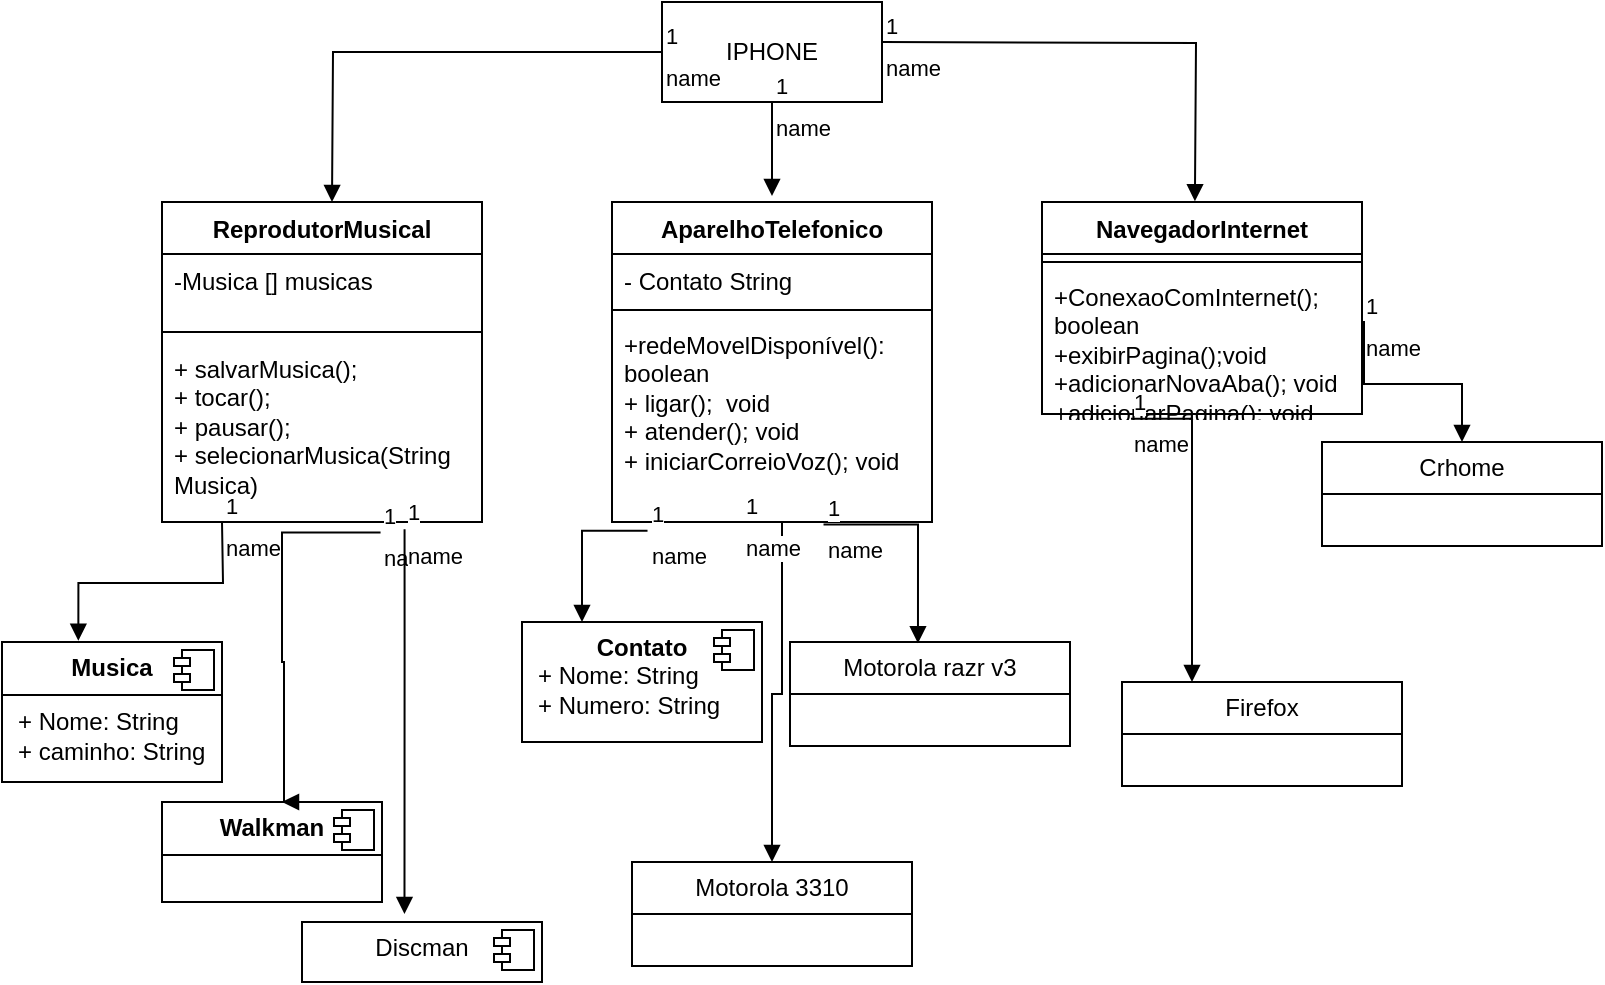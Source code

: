 <mxfile version="24.5.5" type="github">
  <diagram name="Página-1" id="2qu_tDNPcgCI74FSG08r">
    <mxGraphModel dx="1050" dy="625" grid="1" gridSize="10" guides="1" tooltips="1" connect="1" arrows="1" fold="1" page="1" pageScale="1" pageWidth="827" pageHeight="1169" math="0" shadow="0">
      <root>
        <mxCell id="0" />
        <mxCell id="1" parent="0" />
        <mxCell id="PvKAuGmHZ8P36Zsu5YNj-2" value="IPHONE" style="html=1;whiteSpace=wrap;" vertex="1" parent="1">
          <mxGeometry x="350" y="100" width="110" height="50" as="geometry" />
        </mxCell>
        <mxCell id="PvKAuGmHZ8P36Zsu5YNj-18" value="name" style="endArrow=block;endFill=1;html=1;edgeStyle=orthogonalEdgeStyle;align=left;verticalAlign=top;rounded=0;exitX=0;exitY=0.5;exitDx=0;exitDy=0;entryX=0.75;entryY=0;entryDx=0;entryDy=0;" edge="1" parent="1" source="PvKAuGmHZ8P36Zsu5YNj-2">
          <mxGeometry x="-1" relative="1" as="geometry">
            <mxPoint x="140" y="150" as="sourcePoint" />
            <mxPoint x="185" y="200" as="targetPoint" />
          </mxGeometry>
        </mxCell>
        <mxCell id="PvKAuGmHZ8P36Zsu5YNj-19" value="1" style="edgeLabel;resizable=0;html=1;align=left;verticalAlign=bottom;" connectable="0" vertex="1" parent="PvKAuGmHZ8P36Zsu5YNj-18">
          <mxGeometry x="-1" relative="1" as="geometry" />
        </mxCell>
        <mxCell id="PvKAuGmHZ8P36Zsu5YNj-27" value="name" style="endArrow=block;endFill=1;html=1;edgeStyle=orthogonalEdgeStyle;align=left;verticalAlign=top;rounded=0;exitX=0.5;exitY=1;exitDx=0;exitDy=0;entryX=0.5;entryY=0;entryDx=0;entryDy=0;" edge="1" parent="1" source="PvKAuGmHZ8P36Zsu5YNj-2">
          <mxGeometry x="-1" relative="1" as="geometry">
            <mxPoint x="330" y="180" as="sourcePoint" />
            <mxPoint x="405" y="197" as="targetPoint" />
          </mxGeometry>
        </mxCell>
        <mxCell id="PvKAuGmHZ8P36Zsu5YNj-28" value="1" style="edgeLabel;resizable=0;html=1;align=left;verticalAlign=bottom;" connectable="0" vertex="1" parent="PvKAuGmHZ8P36Zsu5YNj-27">
          <mxGeometry x="-1" relative="1" as="geometry" />
        </mxCell>
        <mxCell id="PvKAuGmHZ8P36Zsu5YNj-29" value="name" style="endArrow=block;endFill=1;html=1;edgeStyle=orthogonalEdgeStyle;align=left;verticalAlign=top;rounded=0;entryX=0.189;entryY=0.025;entryDx=0;entryDy=0;entryPerimeter=0;" edge="1" parent="1">
          <mxGeometry x="-1" relative="1" as="geometry">
            <mxPoint x="460" y="120" as="sourcePoint" />
            <mxPoint x="616.46" y="199.6" as="targetPoint" />
          </mxGeometry>
        </mxCell>
        <mxCell id="PvKAuGmHZ8P36Zsu5YNj-30" value="1" style="edgeLabel;resizable=0;html=1;align=left;verticalAlign=bottom;" connectable="0" vertex="1" parent="PvKAuGmHZ8P36Zsu5YNj-29">
          <mxGeometry x="-1" relative="1" as="geometry" />
        </mxCell>
        <mxCell id="PvKAuGmHZ8P36Zsu5YNj-31" value="ReprodutorMusical" style="swimlane;fontStyle=1;align=center;verticalAlign=top;childLayout=stackLayout;horizontal=1;startSize=26;horizontalStack=0;resizeParent=1;resizeParentMax=0;resizeLast=0;collapsible=1;marginBottom=0;whiteSpace=wrap;html=1;" vertex="1" parent="1">
          <mxGeometry x="100" y="200" width="160" height="160" as="geometry" />
        </mxCell>
        <mxCell id="PvKAuGmHZ8P36Zsu5YNj-32" value="-Musica [] musicas" style="text;strokeColor=none;fillColor=none;align=left;verticalAlign=top;spacingLeft=4;spacingRight=4;overflow=hidden;rotatable=0;points=[[0,0.5],[1,0.5]];portConstraint=eastwest;whiteSpace=wrap;html=1;" vertex="1" parent="PvKAuGmHZ8P36Zsu5YNj-31">
          <mxGeometry y="26" width="160" height="34" as="geometry" />
        </mxCell>
        <mxCell id="PvKAuGmHZ8P36Zsu5YNj-33" value="" style="line;strokeWidth=1;fillColor=none;align=left;verticalAlign=middle;spacingTop=-1;spacingLeft=3;spacingRight=3;rotatable=0;labelPosition=right;points=[];portConstraint=eastwest;strokeColor=inherit;" vertex="1" parent="PvKAuGmHZ8P36Zsu5YNj-31">
          <mxGeometry y="60" width="160" height="10" as="geometry" />
        </mxCell>
        <mxCell id="PvKAuGmHZ8P36Zsu5YNj-34" value="&lt;div&gt;+ salvarMusica();&lt;/div&gt;+ tocar();&lt;div&gt;+ pausar();&lt;/div&gt;&lt;div&gt;+ selecionarMusica(String Musica)&lt;/div&gt;" style="text;strokeColor=none;fillColor=none;align=left;verticalAlign=top;spacingLeft=4;spacingRight=4;overflow=hidden;rotatable=0;points=[[0,0.5],[1,0.5]];portConstraint=eastwest;whiteSpace=wrap;html=1;" vertex="1" parent="PvKAuGmHZ8P36Zsu5YNj-31">
          <mxGeometry y="70" width="160" height="90" as="geometry" />
        </mxCell>
        <mxCell id="PvKAuGmHZ8P36Zsu5YNj-35" value="AparelhoTelefonico" style="swimlane;fontStyle=1;align=center;verticalAlign=top;childLayout=stackLayout;horizontal=1;startSize=26;horizontalStack=0;resizeParent=1;resizeParentMax=0;resizeLast=0;collapsible=1;marginBottom=0;whiteSpace=wrap;html=1;" vertex="1" parent="1">
          <mxGeometry x="325" y="200" width="160" height="160" as="geometry" />
        </mxCell>
        <mxCell id="PvKAuGmHZ8P36Zsu5YNj-36" value="- Contato String" style="text;strokeColor=none;fillColor=none;align=left;verticalAlign=top;spacingLeft=4;spacingRight=4;overflow=hidden;rotatable=0;points=[[0,0.5],[1,0.5]];portConstraint=eastwest;whiteSpace=wrap;html=1;" vertex="1" parent="PvKAuGmHZ8P36Zsu5YNj-35">
          <mxGeometry y="26" width="160" height="24" as="geometry" />
        </mxCell>
        <mxCell id="PvKAuGmHZ8P36Zsu5YNj-37" value="" style="line;strokeWidth=1;fillColor=none;align=left;verticalAlign=middle;spacingTop=-1;spacingLeft=3;spacingRight=3;rotatable=0;labelPosition=right;points=[];portConstraint=eastwest;strokeColor=inherit;" vertex="1" parent="PvKAuGmHZ8P36Zsu5YNj-35">
          <mxGeometry y="50" width="160" height="8" as="geometry" />
        </mxCell>
        <mxCell id="PvKAuGmHZ8P36Zsu5YNj-38" value="+redeMovelDisponível(): boolean&lt;div&gt;+ ligar();&amp;nbsp; void&lt;/div&gt;&lt;div&gt;+ atender(); void&lt;/div&gt;&lt;div&gt;+ iniciarCorreioVoz(); void&lt;/div&gt;" style="text;strokeColor=none;fillColor=none;align=left;verticalAlign=top;spacingLeft=4;spacingRight=4;overflow=hidden;rotatable=0;points=[[0,0.5],[1,0.5]];portConstraint=eastwest;whiteSpace=wrap;html=1;" vertex="1" parent="PvKAuGmHZ8P36Zsu5YNj-35">
          <mxGeometry y="58" width="160" height="102" as="geometry" />
        </mxCell>
        <mxCell id="PvKAuGmHZ8P36Zsu5YNj-39" value="NavegadorInternet" style="swimlane;fontStyle=1;align=center;verticalAlign=top;childLayout=stackLayout;horizontal=1;startSize=26;horizontalStack=0;resizeParent=1;resizeParentMax=0;resizeLast=0;collapsible=1;marginBottom=0;whiteSpace=wrap;html=1;" vertex="1" parent="1">
          <mxGeometry x="540" y="200" width="160" height="106" as="geometry" />
        </mxCell>
        <mxCell id="PvKAuGmHZ8P36Zsu5YNj-41" value="" style="line;strokeWidth=1;fillColor=none;align=left;verticalAlign=middle;spacingTop=-1;spacingLeft=3;spacingRight=3;rotatable=0;labelPosition=right;points=[];portConstraint=eastwest;strokeColor=inherit;" vertex="1" parent="PvKAuGmHZ8P36Zsu5YNj-39">
          <mxGeometry y="26" width="160" height="8" as="geometry" />
        </mxCell>
        <mxCell id="PvKAuGmHZ8P36Zsu5YNj-42" value="+ConexaoComInternet(); boolean&lt;div&gt;+exibirPagina();void&lt;/div&gt;&lt;div&gt;+adicionarNovaAba(); void&lt;/div&gt;&lt;div&gt;+adicionarPagina(); void&lt;/div&gt;" style="text;strokeColor=none;fillColor=none;align=left;verticalAlign=top;spacingLeft=4;spacingRight=4;overflow=hidden;rotatable=0;points=[[0,0.5],[1,0.5]];portConstraint=eastwest;whiteSpace=wrap;html=1;" vertex="1" parent="PvKAuGmHZ8P36Zsu5YNj-39">
          <mxGeometry y="34" width="160" height="72" as="geometry" />
        </mxCell>
        <mxCell id="PvKAuGmHZ8P36Zsu5YNj-43" value="&lt;p style=&quot;margin:0px;margin-top:6px;text-align:center;&quot;&gt;&lt;b&gt;Musica&lt;/b&gt;&lt;/p&gt;&lt;hr size=&quot;1&quot; style=&quot;border-style:solid;&quot;&gt;&lt;p style=&quot;margin:0px;margin-left:8px;&quot;&gt;+ Nome: String&lt;br&gt;+ caminho: String&lt;/p&gt;" style="align=left;overflow=fill;html=1;dropTarget=0;whiteSpace=wrap;" vertex="1" parent="1">
          <mxGeometry x="20" y="420" width="110" height="70" as="geometry" />
        </mxCell>
        <mxCell id="PvKAuGmHZ8P36Zsu5YNj-44" value="" style="shape=component;jettyWidth=8;jettyHeight=4;" vertex="1" parent="PvKAuGmHZ8P36Zsu5YNj-43">
          <mxGeometry x="1" width="20" height="20" relative="1" as="geometry">
            <mxPoint x="-24" y="4" as="offset" />
          </mxGeometry>
        </mxCell>
        <mxCell id="PvKAuGmHZ8P36Zsu5YNj-45" value="&lt;p style=&quot;margin:0px;margin-top:6px;text-align:center;&quot;&gt;&lt;b&gt;Contato&lt;/b&gt;&lt;/p&gt;&lt;p style=&quot;margin:0px;margin-left:8px;&quot;&gt;+ Nome: String&lt;br&gt;+ Numero: String&lt;/p&gt;" style="align=left;overflow=fill;html=1;dropTarget=0;whiteSpace=wrap;" vertex="1" parent="1">
          <mxGeometry x="280" y="410" width="120" height="60" as="geometry" />
        </mxCell>
        <mxCell id="PvKAuGmHZ8P36Zsu5YNj-46" value="" style="shape=component;jettyWidth=8;jettyHeight=4;" vertex="1" parent="PvKAuGmHZ8P36Zsu5YNj-45">
          <mxGeometry x="1" width="20" height="20" relative="1" as="geometry">
            <mxPoint x="-24" y="4" as="offset" />
          </mxGeometry>
        </mxCell>
        <mxCell id="PvKAuGmHZ8P36Zsu5YNj-47" value="name" style="endArrow=block;endFill=1;html=1;edgeStyle=orthogonalEdgeStyle;align=left;verticalAlign=top;rounded=0;entryX=0.347;entryY=-0.009;entryDx=0;entryDy=0;entryPerimeter=0;" edge="1" parent="1" target="PvKAuGmHZ8P36Zsu5YNj-43">
          <mxGeometry x="-1" relative="1" as="geometry">
            <mxPoint x="130" y="360" as="sourcePoint" />
            <mxPoint x="290" y="360" as="targetPoint" />
          </mxGeometry>
        </mxCell>
        <mxCell id="PvKAuGmHZ8P36Zsu5YNj-48" value="1" style="edgeLabel;resizable=0;html=1;align=left;verticalAlign=bottom;" connectable="0" vertex="1" parent="PvKAuGmHZ8P36Zsu5YNj-47">
          <mxGeometry x="-1" relative="1" as="geometry" />
        </mxCell>
        <mxCell id="PvKAuGmHZ8P36Zsu5YNj-49" value="name" style="endArrow=block;endFill=1;html=1;edgeStyle=orthogonalEdgeStyle;align=left;verticalAlign=top;rounded=0;exitX=0.111;exitY=1.043;exitDx=0;exitDy=0;exitPerimeter=0;entryX=0.25;entryY=0;entryDx=0;entryDy=0;" edge="1" parent="1" source="PvKAuGmHZ8P36Zsu5YNj-38" target="PvKAuGmHZ8P36Zsu5YNj-45">
          <mxGeometry x="-1" relative="1" as="geometry">
            <mxPoint x="340" y="390" as="sourcePoint" />
            <mxPoint x="500" y="390" as="targetPoint" />
          </mxGeometry>
        </mxCell>
        <mxCell id="PvKAuGmHZ8P36Zsu5YNj-50" value="1" style="edgeLabel;resizable=0;html=1;align=left;verticalAlign=bottom;" connectable="0" vertex="1" parent="PvKAuGmHZ8P36Zsu5YNj-49">
          <mxGeometry x="-1" relative="1" as="geometry" />
        </mxCell>
        <mxCell id="PvKAuGmHZ8P36Zsu5YNj-51" value="&lt;p style=&quot;margin:0px;margin-top:6px;text-align:center;&quot;&gt;&lt;b&gt;Walkman&lt;/b&gt;&lt;/p&gt;&lt;hr size=&quot;1&quot; style=&quot;border-style:solid;&quot;&gt;&lt;p style=&quot;margin:0px;margin-left:8px;&quot;&gt;&lt;br&gt;&lt;/p&gt;" style="align=left;overflow=fill;html=1;dropTarget=0;whiteSpace=wrap;" vertex="1" parent="1">
          <mxGeometry x="100" y="500" width="110" height="50" as="geometry" />
        </mxCell>
        <mxCell id="PvKAuGmHZ8P36Zsu5YNj-52" value="" style="shape=component;jettyWidth=8;jettyHeight=4;" vertex="1" parent="PvKAuGmHZ8P36Zsu5YNj-51">
          <mxGeometry x="1" width="20" height="20" relative="1" as="geometry">
            <mxPoint x="-24" y="4" as="offset" />
          </mxGeometry>
        </mxCell>
        <mxCell id="PvKAuGmHZ8P36Zsu5YNj-53" value="&lt;p style=&quot;margin:0px;margin-top:6px;text-align:center;&quot;&gt;Discman&lt;/p&gt;" style="align=left;overflow=fill;html=1;dropTarget=0;whiteSpace=wrap;" vertex="1" parent="1">
          <mxGeometry x="170" y="560" width="120" height="30" as="geometry" />
        </mxCell>
        <mxCell id="PvKAuGmHZ8P36Zsu5YNj-54" value="" style="shape=component;jettyWidth=8;jettyHeight=4;" vertex="1" parent="PvKAuGmHZ8P36Zsu5YNj-53">
          <mxGeometry x="1" width="20" height="20" relative="1" as="geometry">
            <mxPoint x="-24" y="4" as="offset" />
          </mxGeometry>
        </mxCell>
        <mxCell id="PvKAuGmHZ8P36Zsu5YNj-55" value="name" style="endArrow=block;endFill=1;html=1;edgeStyle=orthogonalEdgeStyle;align=left;verticalAlign=top;rounded=0;exitX=0.683;exitY=1.058;exitDx=0;exitDy=0;exitPerimeter=0;" edge="1" parent="1" source="PvKAuGmHZ8P36Zsu5YNj-34">
          <mxGeometry x="-1" relative="1" as="geometry">
            <mxPoint x="160" y="420" as="sourcePoint" />
            <mxPoint x="160" y="500" as="targetPoint" />
            <Array as="points">
              <mxPoint x="160" y="365" />
              <mxPoint x="160" y="430" />
              <mxPoint x="161" y="430" />
            </Array>
          </mxGeometry>
        </mxCell>
        <mxCell id="PvKAuGmHZ8P36Zsu5YNj-56" value="1" style="edgeLabel;resizable=0;html=1;align=left;verticalAlign=bottom;" connectable="0" vertex="1" parent="PvKAuGmHZ8P36Zsu5YNj-55">
          <mxGeometry x="-1" relative="1" as="geometry" />
        </mxCell>
        <mxCell id="PvKAuGmHZ8P36Zsu5YNj-57" value="name" style="endArrow=block;endFill=1;html=1;edgeStyle=orthogonalEdgeStyle;align=left;verticalAlign=top;rounded=0;exitX=0.758;exitY=1.04;exitDx=0;exitDy=0;exitPerimeter=0;entryX=0.427;entryY=-0.133;entryDx=0;entryDy=0;entryPerimeter=0;" edge="1" parent="1" source="PvKAuGmHZ8P36Zsu5YNj-34" target="PvKAuGmHZ8P36Zsu5YNj-53">
          <mxGeometry x="-1" relative="1" as="geometry">
            <mxPoint x="200" y="480" as="sourcePoint" />
            <mxPoint x="360" y="480" as="targetPoint" />
            <Array as="points">
              <mxPoint x="221" y="420" />
              <mxPoint x="221" y="420" />
            </Array>
          </mxGeometry>
        </mxCell>
        <mxCell id="PvKAuGmHZ8P36Zsu5YNj-58" value="1" style="edgeLabel;resizable=0;html=1;align=left;verticalAlign=bottom;" connectable="0" vertex="1" parent="PvKAuGmHZ8P36Zsu5YNj-57">
          <mxGeometry x="-1" relative="1" as="geometry" />
        </mxCell>
        <mxCell id="PvKAuGmHZ8P36Zsu5YNj-59" value="Motorola razr v3" style="swimlane;fontStyle=0;childLayout=stackLayout;horizontal=1;startSize=26;fillColor=none;horizontalStack=0;resizeParent=1;resizeParentMax=0;resizeLast=0;collapsible=1;marginBottom=0;whiteSpace=wrap;html=1;" vertex="1" parent="1">
          <mxGeometry x="414" y="420" width="140" height="52" as="geometry" />
        </mxCell>
        <mxCell id="PvKAuGmHZ8P36Zsu5YNj-63" value="Firefox" style="swimlane;fontStyle=0;childLayout=stackLayout;horizontal=1;startSize=26;fillColor=none;horizontalStack=0;resizeParent=1;resizeParentMax=0;resizeLast=0;collapsible=1;marginBottom=0;whiteSpace=wrap;html=1;" vertex="1" parent="1">
          <mxGeometry x="580" y="440" width="140" height="52" as="geometry" />
        </mxCell>
        <mxCell id="PvKAuGmHZ8P36Zsu5YNj-67" value="Crhome" style="swimlane;fontStyle=0;childLayout=stackLayout;horizontal=1;startSize=26;fillColor=none;horizontalStack=0;resizeParent=1;resizeParentMax=0;resizeLast=0;collapsible=1;marginBottom=0;whiteSpace=wrap;html=1;" vertex="1" parent="1">
          <mxGeometry x="680" y="320" width="140" height="52" as="geometry" />
        </mxCell>
        <mxCell id="PvKAuGmHZ8P36Zsu5YNj-71" value="name" style="endArrow=block;endFill=1;html=1;edgeStyle=orthogonalEdgeStyle;align=left;verticalAlign=top;rounded=0;exitX=0.661;exitY=1.012;exitDx=0;exitDy=0;exitPerimeter=0;entryX=0.457;entryY=0.012;entryDx=0;entryDy=0;entryPerimeter=0;" edge="1" parent="1" source="PvKAuGmHZ8P36Zsu5YNj-38" target="PvKAuGmHZ8P36Zsu5YNj-59">
          <mxGeometry x="-1" relative="1" as="geometry">
            <mxPoint x="430" y="380" as="sourcePoint" />
            <mxPoint x="590" y="380" as="targetPoint" />
            <Array as="points">
              <mxPoint x="478" y="361" />
            </Array>
          </mxGeometry>
        </mxCell>
        <mxCell id="PvKAuGmHZ8P36Zsu5YNj-72" value="1" style="edgeLabel;resizable=0;html=1;align=left;verticalAlign=bottom;" connectable="0" vertex="1" parent="PvKAuGmHZ8P36Zsu5YNj-71">
          <mxGeometry x="-1" relative="1" as="geometry" />
        </mxCell>
        <mxCell id="PvKAuGmHZ8P36Zsu5YNj-73" value="name" style="endArrow=block;endFill=1;html=1;edgeStyle=orthogonalEdgeStyle;align=left;verticalAlign=top;rounded=0;exitX=0.278;exitY=1.033;exitDx=0;exitDy=0;exitPerimeter=0;entryX=0.25;entryY=0;entryDx=0;entryDy=0;" edge="1" parent="1" source="PvKAuGmHZ8P36Zsu5YNj-42" target="PvKAuGmHZ8P36Zsu5YNj-63">
          <mxGeometry x="-1" relative="1" as="geometry">
            <mxPoint x="570" y="370" as="sourcePoint" />
            <mxPoint x="730" y="370" as="targetPoint" />
            <Array as="points">
              <mxPoint x="615" y="308" />
            </Array>
          </mxGeometry>
        </mxCell>
        <mxCell id="PvKAuGmHZ8P36Zsu5YNj-74" value="1" style="edgeLabel;resizable=0;html=1;align=left;verticalAlign=bottom;" connectable="0" vertex="1" parent="PvKAuGmHZ8P36Zsu5YNj-73">
          <mxGeometry x="-1" relative="1" as="geometry" />
        </mxCell>
        <mxCell id="PvKAuGmHZ8P36Zsu5YNj-75" value="name" style="endArrow=block;endFill=1;html=1;edgeStyle=orthogonalEdgeStyle;align=left;verticalAlign=top;rounded=0;entryX=0.5;entryY=0;entryDx=0;entryDy=0;" edge="1" parent="1" target="PvKAuGmHZ8P36Zsu5YNj-67">
          <mxGeometry x="-1" relative="1" as="geometry">
            <mxPoint x="700" y="260" as="sourcePoint" />
            <mxPoint x="860" y="260" as="targetPoint" />
            <Array as="points">
              <mxPoint x="701" y="260" />
              <mxPoint x="701" y="291" />
              <mxPoint x="750" y="291" />
            </Array>
          </mxGeometry>
        </mxCell>
        <mxCell id="PvKAuGmHZ8P36Zsu5YNj-76" value="1" style="edgeLabel;resizable=0;html=1;align=left;verticalAlign=bottom;" connectable="0" vertex="1" parent="PvKAuGmHZ8P36Zsu5YNj-75">
          <mxGeometry x="-1" relative="1" as="geometry" />
        </mxCell>
        <mxCell id="PvKAuGmHZ8P36Zsu5YNj-77" value="Motorola 3310" style="swimlane;fontStyle=0;childLayout=stackLayout;horizontal=1;startSize=26;fillColor=none;horizontalStack=0;resizeParent=1;resizeParentMax=0;resizeLast=0;collapsible=1;marginBottom=0;whiteSpace=wrap;html=1;" vertex="1" parent="1">
          <mxGeometry x="335" y="530" width="140" height="52" as="geometry" />
        </mxCell>
        <mxCell id="PvKAuGmHZ8P36Zsu5YNj-81" value="name" style="endArrow=block;endFill=1;html=1;edgeStyle=orthogonalEdgeStyle;align=left;verticalAlign=top;rounded=0;entryX=0.5;entryY=0;entryDx=0;entryDy=0;" edge="1" parent="1" target="PvKAuGmHZ8P36Zsu5YNj-77">
          <mxGeometry x="-1" relative="1" as="geometry">
            <mxPoint x="390" y="360" as="sourcePoint" />
            <mxPoint x="550" y="360" as="targetPoint" />
            <Array as="points">
              <mxPoint x="410" y="360" />
              <mxPoint x="410" y="446" />
              <mxPoint x="405" y="446" />
            </Array>
          </mxGeometry>
        </mxCell>
        <mxCell id="PvKAuGmHZ8P36Zsu5YNj-82" value="1" style="edgeLabel;resizable=0;html=1;align=left;verticalAlign=bottom;" connectable="0" vertex="1" parent="PvKAuGmHZ8P36Zsu5YNj-81">
          <mxGeometry x="-1" relative="1" as="geometry" />
        </mxCell>
      </root>
    </mxGraphModel>
  </diagram>
</mxfile>
